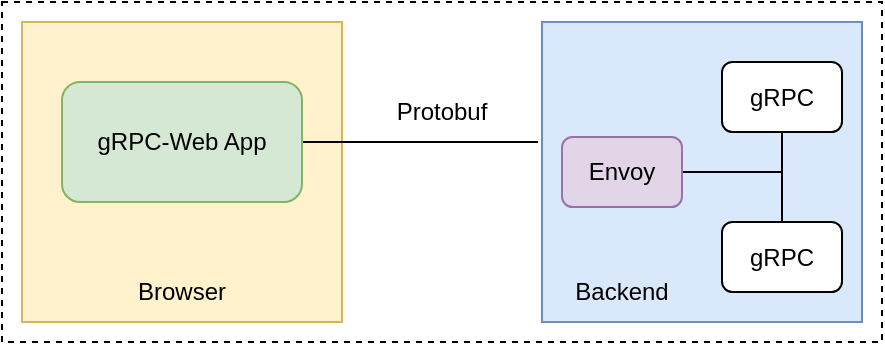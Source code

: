 <mxfile version="15.4.0" type="device"><diagram id="4kWjUlEd9WTvodYbOVTs" name="第 1 页"><mxGraphModel dx="1086" dy="846" grid="1" gridSize="10" guides="1" tooltips="1" connect="1" arrows="1" fold="1" page="1" pageScale="1" pageWidth="827" pageHeight="1169" math="0" shadow="0"><root><mxCell id="0"/><mxCell id="1" parent="0"/><mxCell id="qZY6r6Lixm7sPycCyp7P-1" value="" style="rounded=0;whiteSpace=wrap;html=1;dashed=1;fillColor=none;" vertex="1" parent="1"><mxGeometry x="120" y="240" width="440" height="170" as="geometry"/></mxCell><mxCell id="qZY6r6Lixm7sPycCyp7P-3" value="" style="rounded=0;whiteSpace=wrap;html=1;fillColor=#fff2cc;strokeColor=#d6b656;" vertex="1" parent="1"><mxGeometry x="130" y="250" width="160" height="150" as="geometry"/></mxCell><mxCell id="qZY6r6Lixm7sPycCyp7P-13" style="edgeStyle=orthogonalEdgeStyle;rounded=0;orthogonalLoop=1;jettySize=auto;html=1;exitX=1;exitY=0.5;exitDx=0;exitDy=0;entryX=-0.012;entryY=0.4;entryDx=0;entryDy=0;entryPerimeter=0;endArrow=none;endFill=0;" edge="1" parent="1" source="qZY6r6Lixm7sPycCyp7P-4" target="qZY6r6Lixm7sPycCyp7P-6"><mxGeometry relative="1" as="geometry"/></mxCell><mxCell id="qZY6r6Lixm7sPycCyp7P-4" value="gRPC-Web App" style="rounded=1;whiteSpace=wrap;html=1;fillColor=#d5e8d4;strokeColor=#82b366;" vertex="1" parent="1"><mxGeometry x="150" y="280" width="120" height="60" as="geometry"/></mxCell><mxCell id="qZY6r6Lixm7sPycCyp7P-5" value="Browser" style="text;html=1;strokeColor=none;fillColor=none;align=center;verticalAlign=middle;whiteSpace=wrap;rounded=0;" vertex="1" parent="1"><mxGeometry x="180" y="370" width="60" height="30" as="geometry"/></mxCell><mxCell id="qZY6r6Lixm7sPycCyp7P-6" value="" style="rounded=0;whiteSpace=wrap;html=1;fillColor=#dae8fc;strokeColor=#6c8ebf;" vertex="1" parent="1"><mxGeometry x="390" y="250" width="160" height="150" as="geometry"/></mxCell><mxCell id="qZY6r6Lixm7sPycCyp7P-11" style="edgeStyle=orthogonalEdgeStyle;rounded=0;orthogonalLoop=1;jettySize=auto;html=1;exitX=1;exitY=0.5;exitDx=0;exitDy=0;entryX=0.5;entryY=1;entryDx=0;entryDy=0;endArrow=none;endFill=0;" edge="1" parent="1" source="qZY6r6Lixm7sPycCyp7P-7" target="qZY6r6Lixm7sPycCyp7P-8"><mxGeometry relative="1" as="geometry"/></mxCell><mxCell id="qZY6r6Lixm7sPycCyp7P-12" style="edgeStyle=orthogonalEdgeStyle;rounded=0;orthogonalLoop=1;jettySize=auto;html=1;exitX=1;exitY=0.5;exitDx=0;exitDy=0;entryX=0.5;entryY=0;entryDx=0;entryDy=0;endArrow=none;endFill=0;" edge="1" parent="1" source="qZY6r6Lixm7sPycCyp7P-7" target="qZY6r6Lixm7sPycCyp7P-9"><mxGeometry relative="1" as="geometry"/></mxCell><mxCell id="qZY6r6Lixm7sPycCyp7P-7" value="Envoy" style="rounded=1;whiteSpace=wrap;html=1;fillColor=#e1d5e7;strokeColor=#9673a6;" vertex="1" parent="1"><mxGeometry x="400" y="307.5" width="60" height="35" as="geometry"/></mxCell><mxCell id="qZY6r6Lixm7sPycCyp7P-8" value="gRPC" style="rounded=1;whiteSpace=wrap;html=1;" vertex="1" parent="1"><mxGeometry x="480" y="270" width="60" height="35" as="geometry"/></mxCell><mxCell id="qZY6r6Lixm7sPycCyp7P-9" value="gRPC" style="rounded=1;whiteSpace=wrap;html=1;" vertex="1" parent="1"><mxGeometry x="480" y="350" width="60" height="35" as="geometry"/></mxCell><mxCell id="qZY6r6Lixm7sPycCyp7P-14" value="Protobuf" style="text;html=1;strokeColor=none;fillColor=none;align=center;verticalAlign=middle;whiteSpace=wrap;rounded=0;" vertex="1" parent="1"><mxGeometry x="310" y="280" width="60" height="30" as="geometry"/></mxCell><mxCell id="qZY6r6Lixm7sPycCyp7P-15" value="Backend" style="text;html=1;strokeColor=none;fillColor=none;align=center;verticalAlign=middle;whiteSpace=wrap;rounded=0;" vertex="1" parent="1"><mxGeometry x="400" y="370" width="60" height="30" as="geometry"/></mxCell></root></mxGraphModel></diagram></mxfile>